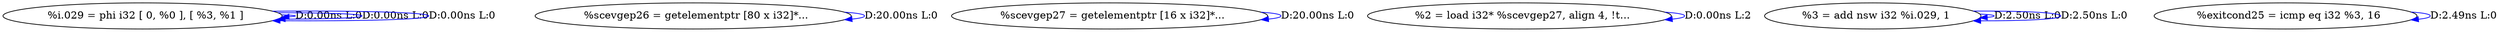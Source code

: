 digraph {
Node0x31403f0[label="  %i.029 = phi i32 [ 0, %0 ], [ %3, %1 ]"];
Node0x31403f0 -> Node0x31403f0[label="D:0.00ns L:0",color=blue];
Node0x31403f0 -> Node0x31403f0[label="D:0.00ns L:0",color=blue];
Node0x31403f0 -> Node0x31403f0[label="D:0.00ns L:0",color=blue];
Node0x31404d0[label="  %scevgep26 = getelementptr [80 x i32]*..."];
Node0x31404d0 -> Node0x31404d0[label="D:20.00ns L:0",color=blue];
Node0x31406b0[label="  %scevgep27 = getelementptr [16 x i32]*..."];
Node0x31406b0 -> Node0x31406b0[label="D:20.00ns L:0",color=blue];
Node0x3140790[label="  %2 = load i32* %scevgep27, align 4, !t..."];
Node0x3140790 -> Node0x3140790[label="D:0.00ns L:2",color=blue];
Node0x31419d0[label="  %3 = add nsw i32 %i.029, 1"];
Node0x31419d0 -> Node0x31419d0[label="D:2.50ns L:0",color=blue];
Node0x31419d0 -> Node0x31419d0[label="D:2.50ns L:0",color=blue];
Node0x3141b80[label="  %exitcond25 = icmp eq i32 %3, 16"];
Node0x3141b80 -> Node0x3141b80[label="D:2.49ns L:0",color=blue];
}
